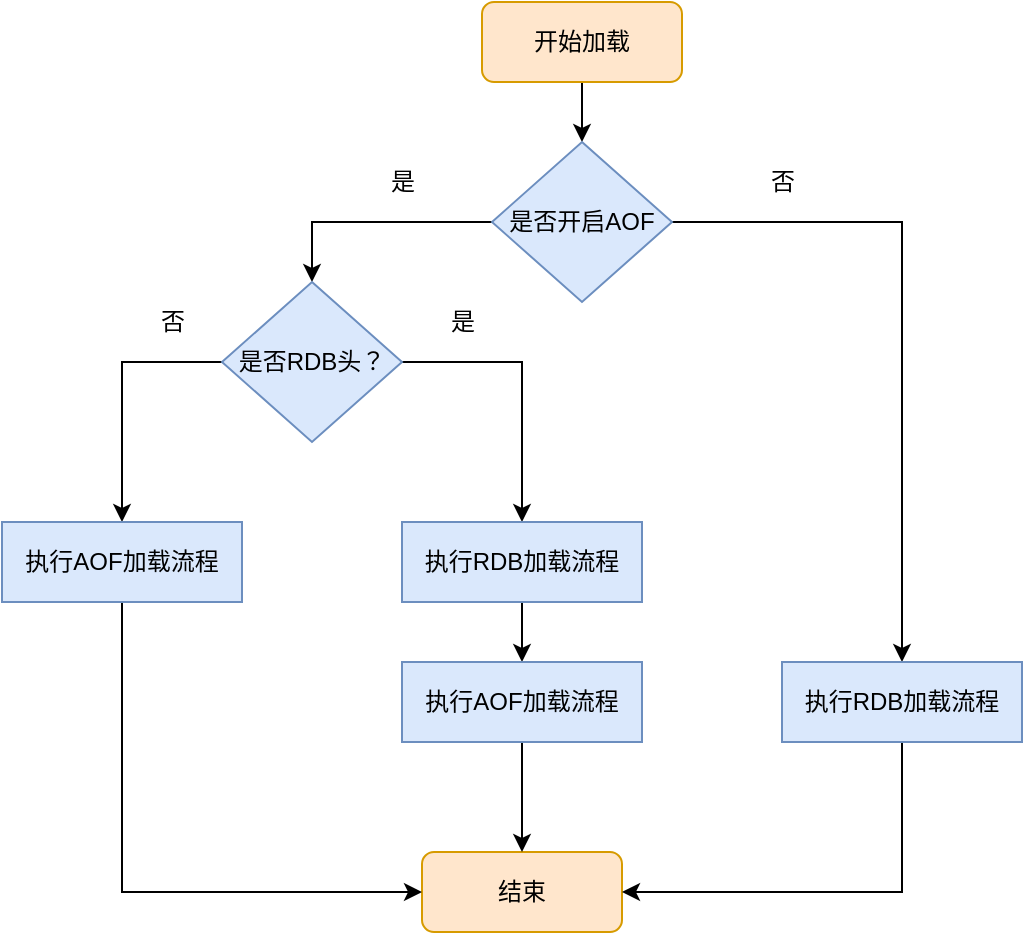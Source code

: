 <mxfile version="15.4.0" type="device"><diagram id="Rdg6aL0NnkHbPLCvAUIs" name="第 1 页"><mxGraphModel dx="1773" dy="624" grid="1" gridSize="10" guides="1" tooltips="1" connect="1" arrows="1" fold="1" page="1" pageScale="1" pageWidth="827" pageHeight="1169" math="0" shadow="0"><root><mxCell id="0"/><mxCell id="1" parent="0"/><mxCell id="qe8hmlokpJkFG-mBrxiD-10" value="" style="edgeStyle=orthogonalEdgeStyle;rounded=0;orthogonalLoop=1;jettySize=auto;html=1;" edge="1" parent="1" source="qe8hmlokpJkFG-mBrxiD-1" target="qe8hmlokpJkFG-mBrxiD-2"><mxGeometry relative="1" as="geometry"/></mxCell><mxCell id="qe8hmlokpJkFG-mBrxiD-1" value="开始加载" style="rounded=1;whiteSpace=wrap;html=1;fillColor=#ffe6cc;strokeColor=#d79b00;" vertex="1" parent="1"><mxGeometry x="180" y="160" width="100" height="40" as="geometry"/></mxCell><mxCell id="qe8hmlokpJkFG-mBrxiD-11" style="edgeStyle=orthogonalEdgeStyle;rounded=0;orthogonalLoop=1;jettySize=auto;html=1;exitX=0;exitY=0.5;exitDx=0;exitDy=0;entryX=0.5;entryY=0;entryDx=0;entryDy=0;" edge="1" parent="1" source="qe8hmlokpJkFG-mBrxiD-2" target="qe8hmlokpJkFG-mBrxiD-6"><mxGeometry relative="1" as="geometry"/></mxCell><mxCell id="qe8hmlokpJkFG-mBrxiD-18" style="edgeStyle=orthogonalEdgeStyle;rounded=0;orthogonalLoop=1;jettySize=auto;html=1;exitX=1;exitY=0.5;exitDx=0;exitDy=0;" edge="1" parent="1" source="qe8hmlokpJkFG-mBrxiD-2" target="qe8hmlokpJkFG-mBrxiD-4"><mxGeometry relative="1" as="geometry"/></mxCell><mxCell id="qe8hmlokpJkFG-mBrxiD-2" value="是否开启AOF" style="rhombus;whiteSpace=wrap;html=1;fillColor=#dae8fc;strokeColor=#6c8ebf;" vertex="1" parent="1"><mxGeometry x="185" y="230" width="90" height="80" as="geometry"/></mxCell><mxCell id="qe8hmlokpJkFG-mBrxiD-3" value="结束" style="rounded=1;whiteSpace=wrap;html=1;fillColor=#ffe6cc;strokeColor=#d79b00;" vertex="1" parent="1"><mxGeometry x="150" y="585" width="100" height="40" as="geometry"/></mxCell><mxCell id="qe8hmlokpJkFG-mBrxiD-19" style="edgeStyle=orthogonalEdgeStyle;rounded=0;orthogonalLoop=1;jettySize=auto;html=1;exitX=0.5;exitY=1;exitDx=0;exitDy=0;entryX=1;entryY=0.5;entryDx=0;entryDy=0;" edge="1" parent="1" source="qe8hmlokpJkFG-mBrxiD-4" target="qe8hmlokpJkFG-mBrxiD-3"><mxGeometry relative="1" as="geometry"/></mxCell><mxCell id="qe8hmlokpJkFG-mBrxiD-4" value="执行RDB加载流程" style="rounded=0;whiteSpace=wrap;html=1;fillColor=#dae8fc;strokeColor=#6c8ebf;" vertex="1" parent="1"><mxGeometry x="330" y="490" width="120" height="40" as="geometry"/></mxCell><mxCell id="qe8hmlokpJkFG-mBrxiD-13" style="edgeStyle=orthogonalEdgeStyle;rounded=0;orthogonalLoop=1;jettySize=auto;html=1;exitX=0;exitY=0.5;exitDx=0;exitDy=0;" edge="1" parent="1" source="qe8hmlokpJkFG-mBrxiD-6" target="qe8hmlokpJkFG-mBrxiD-12"><mxGeometry relative="1" as="geometry"/></mxCell><mxCell id="qe8hmlokpJkFG-mBrxiD-14" style="edgeStyle=orthogonalEdgeStyle;rounded=0;orthogonalLoop=1;jettySize=auto;html=1;exitX=1;exitY=0.5;exitDx=0;exitDy=0;entryX=0.5;entryY=0;entryDx=0;entryDy=0;" edge="1" parent="1" source="qe8hmlokpJkFG-mBrxiD-6" target="qe8hmlokpJkFG-mBrxiD-8"><mxGeometry relative="1" as="geometry"/></mxCell><mxCell id="qe8hmlokpJkFG-mBrxiD-6" value="是否RDB头？" style="rhombus;whiteSpace=wrap;html=1;fillColor=#dae8fc;strokeColor=#6c8ebf;" vertex="1" parent="1"><mxGeometry x="50" y="300" width="90" height="80" as="geometry"/></mxCell><mxCell id="qe8hmlokpJkFG-mBrxiD-15" style="edgeStyle=orthogonalEdgeStyle;rounded=0;orthogonalLoop=1;jettySize=auto;html=1;exitX=0.5;exitY=1;exitDx=0;exitDy=0;entryX=0.5;entryY=0;entryDx=0;entryDy=0;" edge="1" parent="1" source="qe8hmlokpJkFG-mBrxiD-8" target="qe8hmlokpJkFG-mBrxiD-9"><mxGeometry relative="1" as="geometry"/></mxCell><mxCell id="qe8hmlokpJkFG-mBrxiD-8" value="执行RDB加载流程" style="rounded=0;whiteSpace=wrap;html=1;fillColor=#dae8fc;strokeColor=#6c8ebf;" vertex="1" parent="1"><mxGeometry x="140" y="420" width="120" height="40" as="geometry"/></mxCell><mxCell id="qe8hmlokpJkFG-mBrxiD-16" style="edgeStyle=orthogonalEdgeStyle;rounded=0;orthogonalLoop=1;jettySize=auto;html=1;exitX=0.5;exitY=1;exitDx=0;exitDy=0;entryX=0.5;entryY=0;entryDx=0;entryDy=0;" edge="1" parent="1" source="qe8hmlokpJkFG-mBrxiD-9" target="qe8hmlokpJkFG-mBrxiD-3"><mxGeometry relative="1" as="geometry"/></mxCell><mxCell id="qe8hmlokpJkFG-mBrxiD-9" value="执行AOF加载流程" style="rounded=0;whiteSpace=wrap;html=1;fillColor=#dae8fc;strokeColor=#6c8ebf;" vertex="1" parent="1"><mxGeometry x="140" y="490" width="120" height="40" as="geometry"/></mxCell><mxCell id="qe8hmlokpJkFG-mBrxiD-17" style="edgeStyle=orthogonalEdgeStyle;rounded=0;orthogonalLoop=1;jettySize=auto;html=1;exitX=0.5;exitY=1;exitDx=0;exitDy=0;entryX=0;entryY=0.5;entryDx=0;entryDy=0;" edge="1" parent="1" source="qe8hmlokpJkFG-mBrxiD-12" target="qe8hmlokpJkFG-mBrxiD-3"><mxGeometry relative="1" as="geometry"/></mxCell><mxCell id="qe8hmlokpJkFG-mBrxiD-12" value="执行AOF加载流程" style="rounded=0;whiteSpace=wrap;html=1;fillColor=#dae8fc;strokeColor=#6c8ebf;" vertex="1" parent="1"><mxGeometry x="-60" y="420" width="120" height="40" as="geometry"/></mxCell><mxCell id="qe8hmlokpJkFG-mBrxiD-20" value="否" style="text;html=1;align=center;verticalAlign=middle;resizable=0;points=[];autosize=1;strokeColor=none;fillColor=none;" vertex="1" parent="1"><mxGeometry x="315" y="240" width="30" height="20" as="geometry"/></mxCell><mxCell id="qe8hmlokpJkFG-mBrxiD-21" value="是" style="text;html=1;align=center;verticalAlign=middle;resizable=0;points=[];autosize=1;strokeColor=none;fillColor=none;" vertex="1" parent="1"><mxGeometry x="125" y="240" width="30" height="20" as="geometry"/></mxCell><mxCell id="qe8hmlokpJkFG-mBrxiD-22" value="是" style="text;html=1;align=center;verticalAlign=middle;resizable=0;points=[];autosize=1;strokeColor=none;fillColor=none;" vertex="1" parent="1"><mxGeometry x="155" y="310" width="30" height="20" as="geometry"/></mxCell><mxCell id="qe8hmlokpJkFG-mBrxiD-23" value="否" style="text;html=1;align=center;verticalAlign=middle;resizable=0;points=[];autosize=1;strokeColor=none;fillColor=none;" vertex="1" parent="1"><mxGeometry x="10" y="310" width="30" height="20" as="geometry"/></mxCell></root></mxGraphModel></diagram></mxfile>